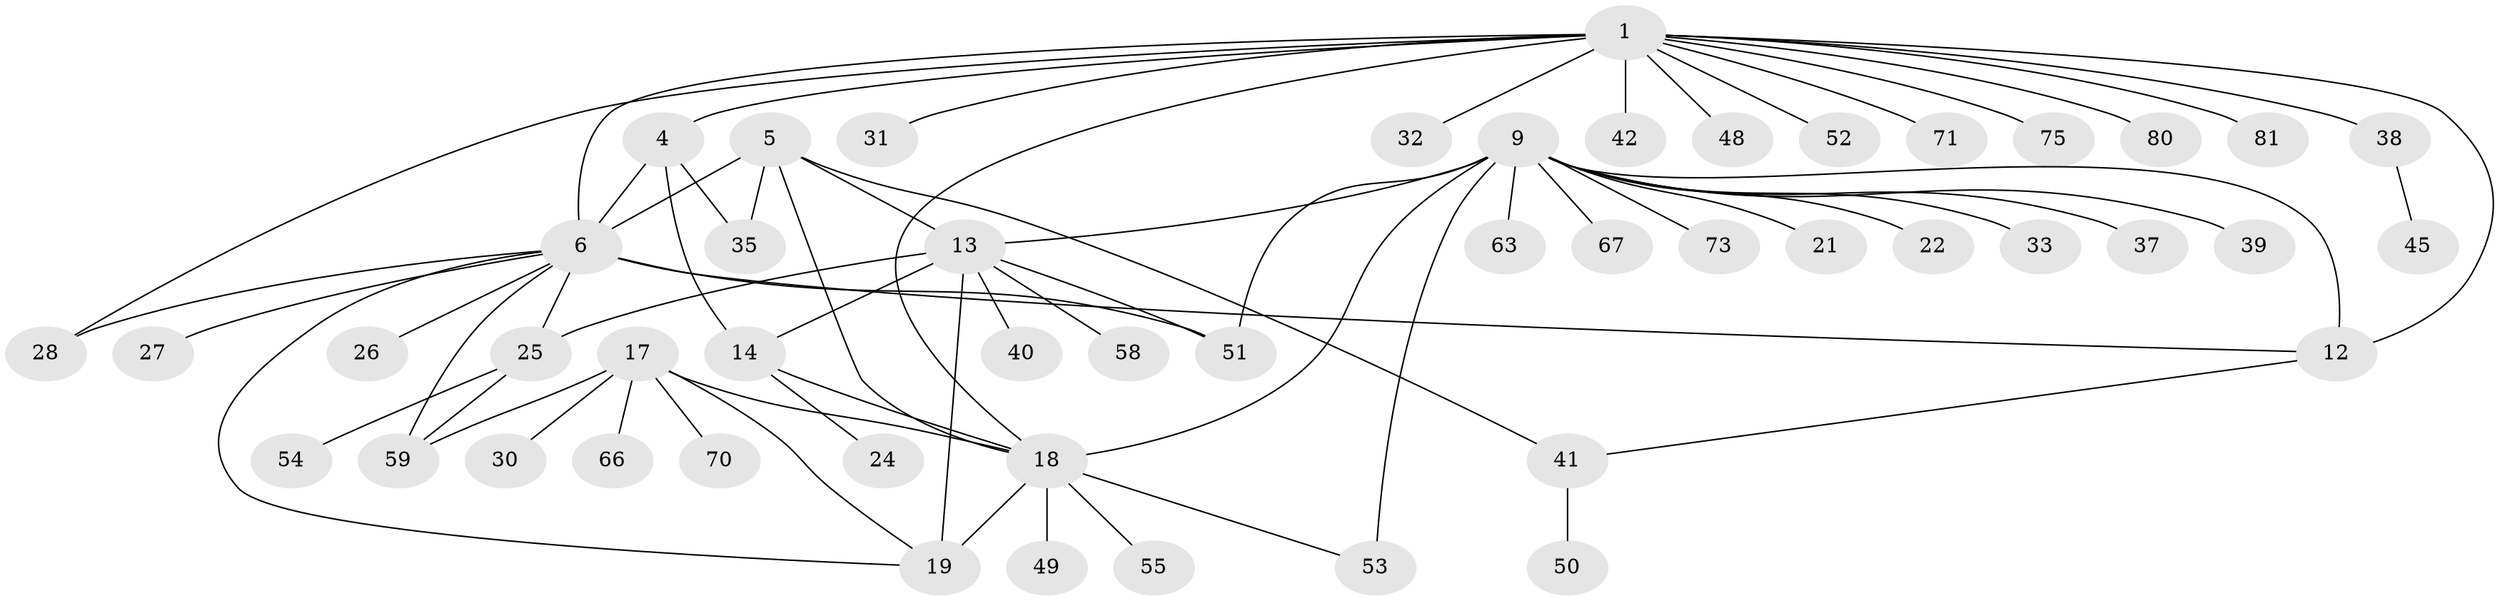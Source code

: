 // original degree distribution, {7: 0.03614457831325301, 10: 0.024096385542168676, 6: 0.04819277108433735, 11: 0.024096385542168676, 4: 0.08433734939759036, 9: 0.012048192771084338, 5: 0.024096385542168676, 8: 0.012048192771084338, 1: 0.4939759036144578, 2: 0.1566265060240964, 3: 0.08433734939759036}
// Generated by graph-tools (version 1.1) at 2025/19/03/04/25 18:19:49]
// undirected, 49 vertices, 67 edges
graph export_dot {
graph [start="1"]
  node [color=gray90,style=filled];
  1 [super="+2+3"];
  4;
  5 [super="+7"];
  6 [super="+8+69+74+23+43"];
  9 [super="+46+10+11"];
  12;
  13 [super="+29"];
  14 [super="+15+16+61"];
  17;
  18 [super="+20"];
  19;
  21;
  22;
  24;
  25 [super="+47"];
  26;
  27;
  28;
  30 [super="+76+36"];
  31;
  32;
  33;
  35 [super="+65"];
  37;
  38;
  39;
  40;
  41;
  42;
  45;
  48;
  49;
  50;
  51 [super="+77+56"];
  52;
  53 [super="+83"];
  54;
  55;
  58;
  59 [super="+72+79"];
  63;
  66;
  67;
  70;
  71 [super="+82"];
  73;
  75;
  80;
  81;
  1 -- 4 [weight=3];
  1 -- 12;
  1 -- 71;
  1 -- 80;
  1 -- 32;
  1 -- 38;
  1 -- 42;
  1 -- 75;
  1 -- 48;
  1 -- 81;
  1 -- 52;
  1 -- 6;
  1 -- 18;
  1 -- 28;
  1 -- 31;
  4 -- 6;
  4 -- 35;
  4 -- 14;
  5 -- 6 [weight=4];
  5 -- 13;
  5 -- 35;
  5 -- 18;
  5 -- 41;
  6 -- 12;
  6 -- 19;
  6 -- 59;
  6 -- 25;
  6 -- 26;
  6 -- 27;
  6 -- 28;
  6 -- 51;
  9 -- 12 [weight=3];
  9 -- 13;
  9 -- 22;
  9 -- 63;
  9 -- 33;
  9 -- 67;
  9 -- 37;
  9 -- 39;
  9 -- 73;
  9 -- 51;
  9 -- 21;
  9 -- 53;
  9 -- 18;
  12 -- 41;
  13 -- 14 [weight=3];
  13 -- 19;
  13 -- 25;
  13 -- 58;
  13 -- 40;
  13 -- 51;
  14 -- 24;
  14 -- 18;
  17 -- 18 [weight=2];
  17 -- 19;
  17 -- 30;
  17 -- 59;
  17 -- 66;
  17 -- 70;
  18 -- 19 [weight=2];
  18 -- 49;
  18 -- 53;
  18 -- 55;
  25 -- 59;
  25 -- 54;
  38 -- 45;
  41 -- 50;
}
